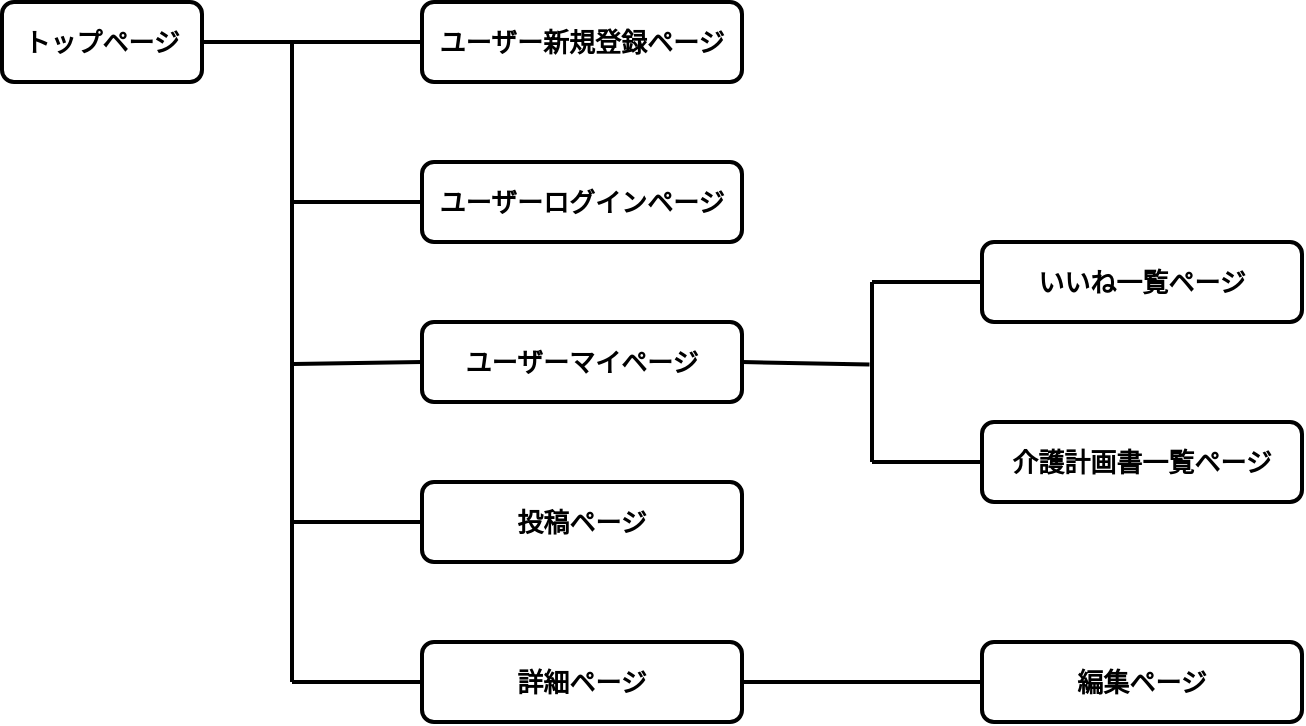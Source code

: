 <mxfile>
    <diagram id="wrWRYYVJptS8NdpX0Pma" name="ページ1">
        <mxGraphModel dx="713" dy="601" grid="1" gridSize="10" guides="1" tooltips="1" connect="1" arrows="1" fold="1" page="1" pageScale="1" pageWidth="827" pageHeight="1169" math="0" shadow="0">
            <root>
                <mxCell id="0"/>
                <mxCell id="1" parent="0"/>
                <mxCell id="8" style="edgeStyle=none;html=1;exitX=1;exitY=0.5;exitDx=0;exitDy=0;entryX=0;entryY=0.5;entryDx=0;entryDy=0;fontSize=13;endArrow=none;endFill=0;strokeWidth=2;" edge="1" parent="1" source="2" target="3">
                    <mxGeometry relative="1" as="geometry">
                        <Array as="points">
                            <mxPoint x="190" y="140"/>
                        </Array>
                    </mxGeometry>
                </mxCell>
                <mxCell id="2" value="トップページ" style="rounded=1;whiteSpace=wrap;html=1;strokeWidth=2;fontSize=13;fontStyle=1" vertex="1" parent="1">
                    <mxGeometry x="30" y="120" width="100" height="40" as="geometry"/>
                </mxCell>
                <mxCell id="3" value="ユーザー新規登録ページ" style="rounded=1;whiteSpace=wrap;html=1;strokeWidth=2;fontSize=13;fontStyle=1" vertex="1" parent="1">
                    <mxGeometry x="240" y="120" width="160" height="40" as="geometry"/>
                </mxCell>
                <mxCell id="4" value="ユーザーログインページ" style="rounded=1;whiteSpace=wrap;html=1;strokeWidth=2;fontSize=13;fontStyle=1" vertex="1" parent="1">
                    <mxGeometry x="240" y="200" width="160" height="40" as="geometry"/>
                </mxCell>
                <mxCell id="34" style="edgeStyle=none;html=1;exitX=1;exitY=0.5;exitDx=0;exitDy=0;entryX=0.458;entryY=0.625;entryDx=0;entryDy=0;entryPerimeter=0;strokeWidth=2;fontSize=13;endArrow=none;endFill=0;" edge="1" parent="1" source="5" target="33">
                    <mxGeometry relative="1" as="geometry"/>
                </mxCell>
                <mxCell id="5" value="ユーザーマイページ" style="rounded=1;whiteSpace=wrap;html=1;strokeWidth=2;fontSize=13;fontStyle=1" vertex="1" parent="1">
                    <mxGeometry x="240" y="280" width="160" height="40" as="geometry"/>
                </mxCell>
                <mxCell id="6" value="投稿ページ" style="rounded=1;whiteSpace=wrap;html=1;strokeWidth=2;fontSize=13;fontStyle=1" vertex="1" parent="1">
                    <mxGeometry x="240" y="360" width="160" height="40" as="geometry"/>
                </mxCell>
                <mxCell id="20" style="edgeStyle=none;html=1;exitX=1;exitY=0.5;exitDx=0;exitDy=0;entryX=0;entryY=0.5;entryDx=0;entryDy=0;strokeWidth=2;fontSize=13;endArrow=none;endFill=0;" edge="1" parent="1" source="7" target="19">
                    <mxGeometry relative="1" as="geometry"/>
                </mxCell>
                <mxCell id="7" value="詳細ページ" style="rounded=1;whiteSpace=wrap;html=1;strokeWidth=2;fontSize=13;fontStyle=1" vertex="1" parent="1">
                    <mxGeometry x="240" y="440" width="160" height="40" as="geometry"/>
                </mxCell>
                <mxCell id="15" style="edgeStyle=none;html=1;exitX=0.25;exitY=0.5;exitDx=0;exitDy=0;exitPerimeter=0;entryX=0;entryY=0.5;entryDx=0;entryDy=0;fontSize=13;endArrow=none;endFill=0;strokeWidth=2;" edge="1" parent="1" source="10" target="4">
                    <mxGeometry relative="1" as="geometry"/>
                </mxCell>
                <mxCell id="16" style="edgeStyle=none;html=1;entryX=0;entryY=0.5;entryDx=0;entryDy=0;fontSize=13;endArrow=none;endFill=0;exitX=0.503;exitY=0.425;exitDx=0;exitDy=0;exitPerimeter=0;strokeWidth=2;" edge="1" parent="1" source="10" target="5">
                    <mxGeometry relative="1" as="geometry"/>
                </mxCell>
                <mxCell id="17" style="edgeStyle=none;html=1;exitX=0.75;exitY=0.5;exitDx=0;exitDy=0;exitPerimeter=0;entryX=0;entryY=0.5;entryDx=0;entryDy=0;fontSize=13;endArrow=none;endFill=0;strokeWidth=2;" edge="1" parent="1" source="10" target="6">
                    <mxGeometry relative="1" as="geometry"/>
                </mxCell>
                <mxCell id="18" style="edgeStyle=none;html=1;exitX=1;exitY=0.5;exitDx=0;exitDy=0;exitPerimeter=0;entryX=0;entryY=0.5;entryDx=0;entryDy=0;fontSize=13;endArrow=none;endFill=0;strokeWidth=2;" edge="1" parent="1" source="10" target="7">
                    <mxGeometry relative="1" as="geometry"/>
                </mxCell>
                <mxCell id="10" value="" style="line;strokeWidth=2;direction=south;html=1;fontSize=13;" vertex="1" parent="1">
                    <mxGeometry x="170" y="140" width="10" height="320" as="geometry"/>
                </mxCell>
                <mxCell id="19" value="編集ページ" style="rounded=1;whiteSpace=wrap;html=1;strokeWidth=2;fontSize=13;fontStyle=1" vertex="1" parent="1">
                    <mxGeometry x="520" y="440" width="160" height="40" as="geometry"/>
                </mxCell>
                <mxCell id="23" value="いいね一覧ページ" style="rounded=1;whiteSpace=wrap;html=1;strokeWidth=2;fontSize=13;fontStyle=1" vertex="1" parent="1">
                    <mxGeometry x="520" y="240" width="160" height="40" as="geometry"/>
                </mxCell>
                <mxCell id="24" value="介護計画書一覧ページ" style="rounded=1;whiteSpace=wrap;html=1;strokeWidth=2;fontSize=13;fontStyle=1" vertex="1" parent="1">
                    <mxGeometry x="520" y="330" width="160" height="40" as="geometry"/>
                </mxCell>
                <mxCell id="35" style="edgeStyle=none;html=1;exitX=0;exitY=0.5;exitDx=0;exitDy=0;exitPerimeter=0;entryX=0;entryY=0.5;entryDx=0;entryDy=0;strokeWidth=2;fontSize=13;endArrow=none;endFill=0;" edge="1" parent="1" source="33" target="23">
                    <mxGeometry relative="1" as="geometry"/>
                </mxCell>
                <mxCell id="38" style="edgeStyle=none;html=1;exitX=1;exitY=0.5;exitDx=0;exitDy=0;exitPerimeter=0;entryX=0;entryY=0.5;entryDx=0;entryDy=0;strokeWidth=2;fontSize=13;endArrow=none;endFill=0;" edge="1" parent="1" source="33" target="24">
                    <mxGeometry relative="1" as="geometry"/>
                </mxCell>
                <mxCell id="33" value="" style="line;strokeWidth=2;direction=south;html=1;fontSize=13;" vertex="1" parent="1">
                    <mxGeometry x="460" y="260" width="10" height="90" as="geometry"/>
                </mxCell>
            </root>
        </mxGraphModel>
    </diagram>
</mxfile>